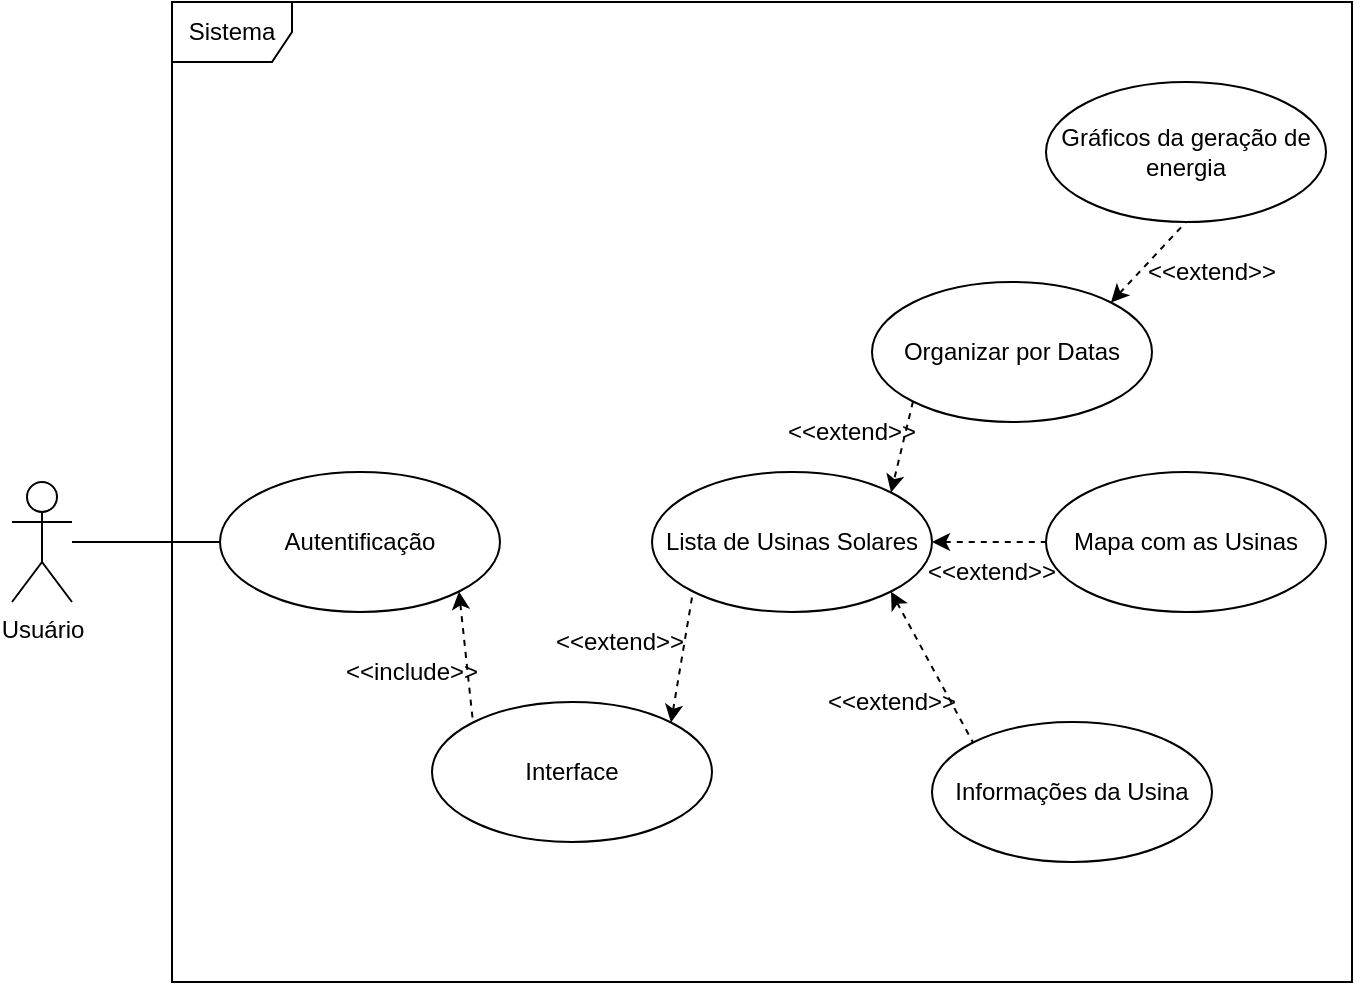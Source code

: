 <mxfile version="21.7.2" type="github">
  <diagram name="Página-1" id="omE9PWUWz__7C-4MCFwf">
    <mxGraphModel dx="1386" dy="793" grid="1" gridSize="10" guides="1" tooltips="1" connect="1" arrows="1" fold="1" page="1" pageScale="1" pageWidth="827" pageHeight="1169" math="0" shadow="0">
      <root>
        <mxCell id="0" />
        <mxCell id="1" parent="0" />
        <mxCell id="lIW0sCZ_wb4XTKwyt0aE-9" style="edgeStyle=orthogonalEdgeStyle;rounded=0;orthogonalLoop=1;jettySize=auto;html=1;endArrow=none;endFill=0;" edge="1" parent="1" source="lIW0sCZ_wb4XTKwyt0aE-1" target="lIW0sCZ_wb4XTKwyt0aE-2">
          <mxGeometry relative="1" as="geometry" />
        </mxCell>
        <mxCell id="lIW0sCZ_wb4XTKwyt0aE-1" value="Usuário" style="shape=umlActor;verticalLabelPosition=bottom;verticalAlign=top;html=1;" vertex="1" parent="1">
          <mxGeometry x="80" y="280" width="30" height="60" as="geometry" />
        </mxCell>
        <mxCell id="lIW0sCZ_wb4XTKwyt0aE-13" value="" style="rounded=0;orthogonalLoop=1;jettySize=auto;exitX=1;exitY=1;exitDx=0;exitDy=0;entryX=0;entryY=0;entryDx=0;entryDy=0;endArrow=none;endFill=0;dashed=1;startArrow=classic;startFill=1;html=1;" edge="1" parent="1" source="lIW0sCZ_wb4XTKwyt0aE-2" target="lIW0sCZ_wb4XTKwyt0aE-3">
          <mxGeometry relative="1" as="geometry" />
        </mxCell>
        <mxCell id="lIW0sCZ_wb4XTKwyt0aE-2" value="Autentificação" style="ellipse;whiteSpace=wrap;html=1;" vertex="1" parent="1">
          <mxGeometry x="184" y="275" width="140" height="70" as="geometry" />
        </mxCell>
        <mxCell id="lIW0sCZ_wb4XTKwyt0aE-14" style="rounded=0;orthogonalLoop=1;jettySize=auto;html=1;exitX=1;exitY=0;exitDx=0;exitDy=0;entryX=0;entryY=1;entryDx=0;entryDy=0;endArrow=none;endFill=0;dashed=1;startArrow=classic;startFill=1;" edge="1" parent="1" source="lIW0sCZ_wb4XTKwyt0aE-3" target="lIW0sCZ_wb4XTKwyt0aE-4">
          <mxGeometry relative="1" as="geometry" />
        </mxCell>
        <mxCell id="lIW0sCZ_wb4XTKwyt0aE-3" value="Interface" style="ellipse;whiteSpace=wrap;html=1;" vertex="1" parent="1">
          <mxGeometry x="290" y="390" width="140" height="70" as="geometry" />
        </mxCell>
        <mxCell id="lIW0sCZ_wb4XTKwyt0aE-11" style="edgeStyle=orthogonalEdgeStyle;rounded=0;orthogonalLoop=1;jettySize=auto;html=1;exitX=1;exitY=0.5;exitDx=0;exitDy=0;entryX=0;entryY=0.5;entryDx=0;entryDy=0;endArrow=none;endFill=0;dashed=1;startArrow=classic;startFill=1;" edge="1" parent="1" source="lIW0sCZ_wb4XTKwyt0aE-4" target="lIW0sCZ_wb4XTKwyt0aE-8">
          <mxGeometry relative="1" as="geometry" />
        </mxCell>
        <mxCell id="lIW0sCZ_wb4XTKwyt0aE-12" style="rounded=0;orthogonalLoop=1;jettySize=auto;html=1;exitX=1;exitY=1;exitDx=0;exitDy=0;entryX=0;entryY=0;entryDx=0;entryDy=0;endArrow=none;endFill=0;dashed=1;startArrow=classic;startFill=1;" edge="1" parent="1" source="lIW0sCZ_wb4XTKwyt0aE-4" target="lIW0sCZ_wb4XTKwyt0aE-5">
          <mxGeometry relative="1" as="geometry" />
        </mxCell>
        <mxCell id="lIW0sCZ_wb4XTKwyt0aE-4" value="Lista de Usinas Solares" style="ellipse;whiteSpace=wrap;html=1;" vertex="1" parent="1">
          <mxGeometry x="400" y="275" width="140" height="70" as="geometry" />
        </mxCell>
        <mxCell id="lIW0sCZ_wb4XTKwyt0aE-5" value="Informações da Usina" style="ellipse;whiteSpace=wrap;html=1;" vertex="1" parent="1">
          <mxGeometry x="540" y="400" width="140" height="70" as="geometry" />
        </mxCell>
        <mxCell id="lIW0sCZ_wb4XTKwyt0aE-16" style="rounded=0;orthogonalLoop=1;jettySize=auto;html=1;exitX=0;exitY=1;exitDx=0;exitDy=0;entryX=1;entryY=0;entryDx=0;entryDy=0;endArrow=classic;endFill=1;dashed=1;startArrow=none;startFill=0;" edge="1" parent="1" source="lIW0sCZ_wb4XTKwyt0aE-6" target="lIW0sCZ_wb4XTKwyt0aE-4">
          <mxGeometry relative="1" as="geometry" />
        </mxCell>
        <mxCell id="lIW0sCZ_wb4XTKwyt0aE-17" style="rounded=0;orthogonalLoop=1;jettySize=auto;html=1;exitX=1;exitY=0;exitDx=0;exitDy=0;entryX=0.5;entryY=1;entryDx=0;entryDy=0;endArrow=none;endFill=0;dashed=1;startArrow=classic;startFill=1;" edge="1" parent="1" source="lIW0sCZ_wb4XTKwyt0aE-6" target="lIW0sCZ_wb4XTKwyt0aE-7">
          <mxGeometry relative="1" as="geometry" />
        </mxCell>
        <mxCell id="lIW0sCZ_wb4XTKwyt0aE-6" value="Organizar por Datas" style="ellipse;whiteSpace=wrap;html=1;" vertex="1" parent="1">
          <mxGeometry x="510" y="180" width="140" height="70" as="geometry" />
        </mxCell>
        <mxCell id="lIW0sCZ_wb4XTKwyt0aE-7" value="Gráficos da geração de energia" style="ellipse;whiteSpace=wrap;html=1;" vertex="1" parent="1">
          <mxGeometry x="597" y="80" width="140" height="70" as="geometry" />
        </mxCell>
        <mxCell id="lIW0sCZ_wb4XTKwyt0aE-8" value="Mapa com as Usinas" style="ellipse;whiteSpace=wrap;html=1;" vertex="1" parent="1">
          <mxGeometry x="597" y="275" width="140" height="70" as="geometry" />
        </mxCell>
        <mxCell id="lIW0sCZ_wb4XTKwyt0aE-18" value="Sistema" style="shape=umlFrame;whiteSpace=wrap;html=1;pointerEvents=0;" vertex="1" parent="1">
          <mxGeometry x="160" y="40" width="590" height="490" as="geometry" />
        </mxCell>
        <mxCell id="lIW0sCZ_wb4XTKwyt0aE-21" value="&amp;lt;&amp;lt;include&amp;gt;&amp;gt;" style="text;html=1;strokeColor=none;fillColor=none;align=center;verticalAlign=middle;whiteSpace=wrap;rounded=0;" vertex="1" parent="1">
          <mxGeometry x="250" y="360" width="60" height="30" as="geometry" />
        </mxCell>
        <mxCell id="lIW0sCZ_wb4XTKwyt0aE-23" value="&amp;lt;&amp;lt;extend&amp;gt;&amp;gt;" style="text;html=1;strokeColor=none;fillColor=none;align=center;verticalAlign=middle;whiteSpace=wrap;rounded=0;" vertex="1" parent="1">
          <mxGeometry x="354" y="345" width="60" height="30" as="geometry" />
        </mxCell>
        <mxCell id="lIW0sCZ_wb4XTKwyt0aE-25" value="&amp;lt;&amp;lt;extend&amp;gt;&amp;gt;" style="text;html=1;strokeColor=none;fillColor=none;align=center;verticalAlign=middle;whiteSpace=wrap;rounded=0;" vertex="1" parent="1">
          <mxGeometry x="490" y="375" width="60" height="30" as="geometry" />
        </mxCell>
        <mxCell id="lIW0sCZ_wb4XTKwyt0aE-26" value="&amp;lt;&amp;lt;extend&amp;gt;&amp;gt;" style="text;html=1;strokeColor=none;fillColor=none;align=center;verticalAlign=middle;whiteSpace=wrap;rounded=0;" vertex="1" parent="1">
          <mxGeometry x="540" y="310" width="60" height="30" as="geometry" />
        </mxCell>
        <mxCell id="lIW0sCZ_wb4XTKwyt0aE-27" value="&amp;lt;&amp;lt;extend&amp;gt;&amp;gt;" style="text;html=1;strokeColor=none;fillColor=none;align=center;verticalAlign=middle;whiteSpace=wrap;rounded=0;" vertex="1" parent="1">
          <mxGeometry x="470" y="240" width="60" height="30" as="geometry" />
        </mxCell>
        <mxCell id="lIW0sCZ_wb4XTKwyt0aE-28" value="&amp;lt;&amp;lt;extend&amp;gt;&amp;gt;" style="text;html=1;strokeColor=none;fillColor=none;align=center;verticalAlign=middle;whiteSpace=wrap;rounded=0;" vertex="1" parent="1">
          <mxGeometry x="650" y="160" width="60" height="30" as="geometry" />
        </mxCell>
      </root>
    </mxGraphModel>
  </diagram>
</mxfile>
